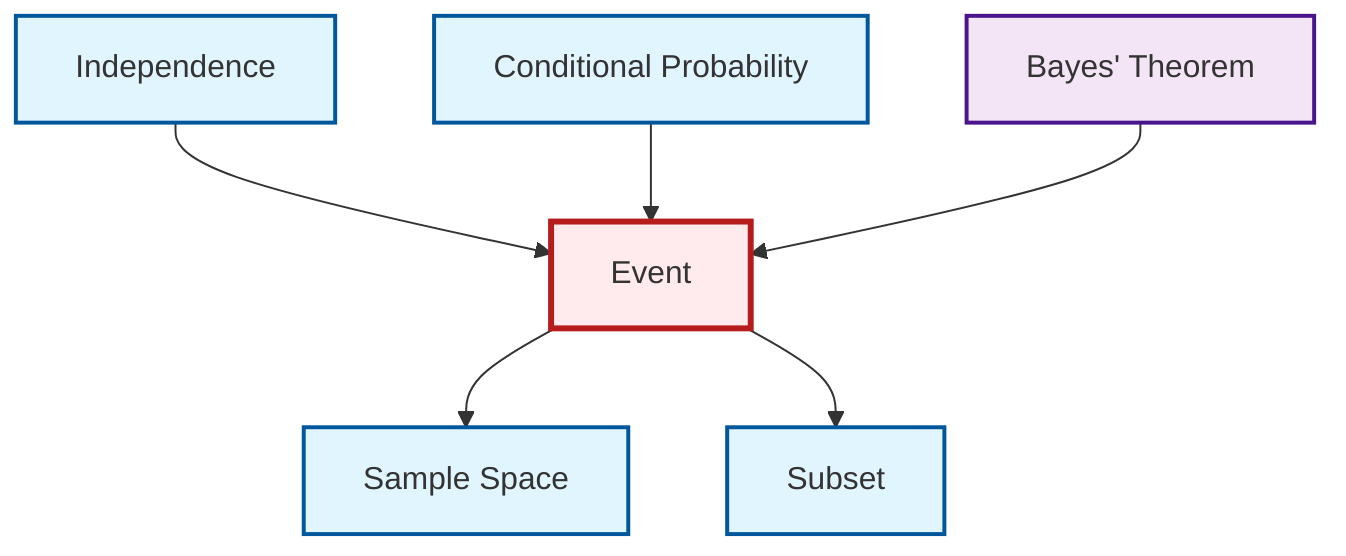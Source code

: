 graph TD
    classDef definition fill:#e1f5fe,stroke:#01579b,stroke-width:2px
    classDef theorem fill:#f3e5f5,stroke:#4a148c,stroke-width:2px
    classDef axiom fill:#fff3e0,stroke:#e65100,stroke-width:2px
    classDef example fill:#e8f5e9,stroke:#1b5e20,stroke-width:2px
    classDef current fill:#ffebee,stroke:#b71c1c,stroke-width:3px
    def-sample-space["Sample Space"]:::definition
    thm-bayes["Bayes' Theorem"]:::theorem
    def-independence["Independence"]:::definition
    def-subset["Subset"]:::definition
    def-conditional-probability["Conditional Probability"]:::definition
    def-event["Event"]:::definition
    def-event --> def-sample-space
    def-event --> def-subset
    def-independence --> def-event
    def-conditional-probability --> def-event
    thm-bayes --> def-event
    class def-event current